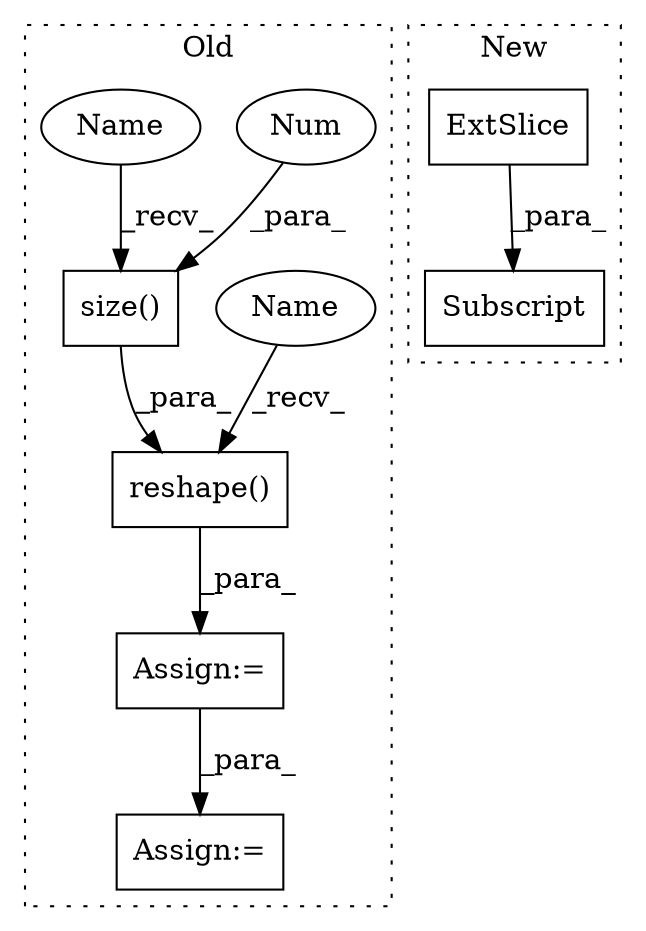digraph G {
subgraph cluster0 {
1 [label="size()" a="75" s="5021,5034" l="12,1" shape="box"];
4 [label="Num" a="76" s="5033" l="1" shape="ellipse"];
5 [label="Assign:=" a="68" s="5498" l="3" shape="box"];
6 [label="Assign:=" a="68" s="5263" l="3" shape="box"];
7 [label="reshape()" a="75" s="5266,5322" l="28,1" shape="box"];
8 [label="Name" a="87" s="5266" l="6" shape="ellipse"];
9 [label="Name" a="87" s="5021" l="6" shape="ellipse"];
label = "Old";
style="dotted";
}
subgraph cluster1 {
2 [label="ExtSlice" a="85" s="7251" l="6" shape="box"];
3 [label="Subscript" a="63" s="7251,0" l="14,0" shape="box"];
label = "New";
style="dotted";
}
1 -> 7 [label="_para_"];
2 -> 3 [label="_para_"];
4 -> 1 [label="_para_"];
6 -> 5 [label="_para_"];
7 -> 6 [label="_para_"];
8 -> 7 [label="_recv_"];
9 -> 1 [label="_recv_"];
}